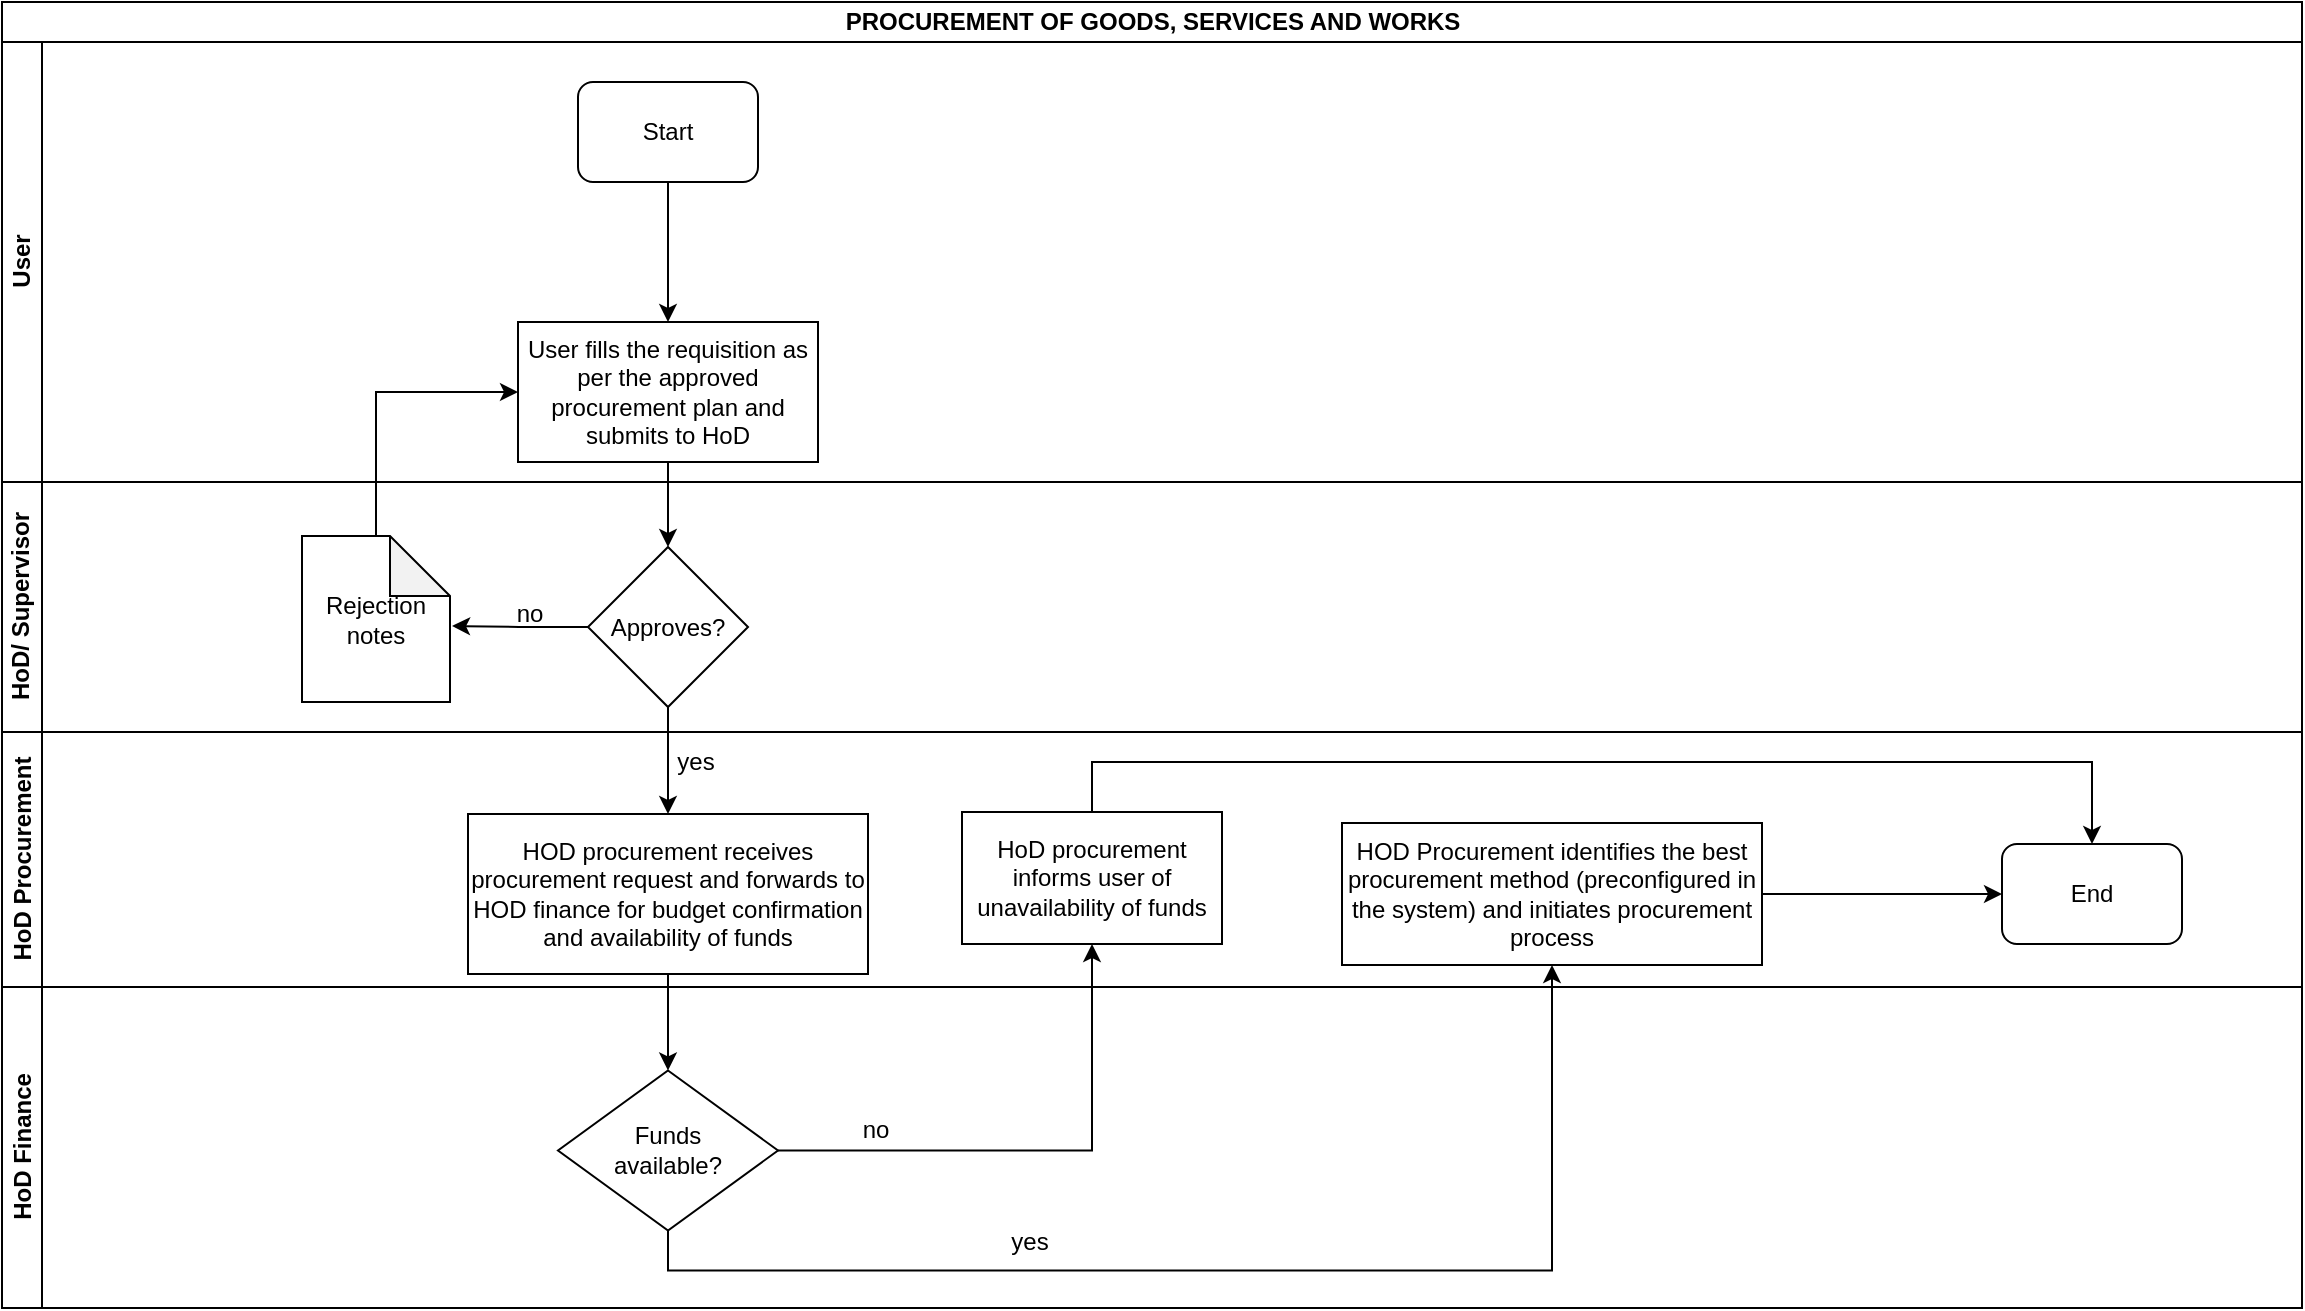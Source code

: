 <mxfile version="13.10.9" type="github">
  <diagram id="Sd2J0G0NBRkxR6U1vvkr" name="Page-1">
    <mxGraphModel dx="1038" dy="547" grid="1" gridSize="10" guides="1" tooltips="1" connect="1" arrows="1" fold="1" page="1" pageScale="1" pageWidth="1169" pageHeight="827" math="0" shadow="0">
      <root>
        <mxCell id="0" />
        <mxCell id="1" parent="0" />
        <mxCell id="flzx41_5z4-G3iRaBKRd-2" value="PROCUREMENT OF GOODS, SERVICES AND WORKS" style="swimlane;html=1;childLayout=stackLayout;resizeParent=1;resizeParentMax=0;horizontal=1;startSize=20;horizontalStack=0;" vertex="1" parent="1">
          <mxGeometry x="10" y="10" width="1150" height="653" as="geometry" />
        </mxCell>
        <mxCell id="flzx41_5z4-G3iRaBKRd-3" value="User" style="swimlane;html=1;startSize=20;horizontal=0;" vertex="1" parent="flzx41_5z4-G3iRaBKRd-2">
          <mxGeometry y="20" width="1150" height="220" as="geometry" />
        </mxCell>
        <mxCell id="flzx41_5z4-G3iRaBKRd-7" value="Start" style="rounded=1;whiteSpace=wrap;html=1;" vertex="1" parent="flzx41_5z4-G3iRaBKRd-3">
          <mxGeometry x="288" y="20" width="90" height="50" as="geometry" />
        </mxCell>
        <mxCell id="flzx41_5z4-G3iRaBKRd-10" value="User fills the requisition as per the approved procurement plan and submits to HoD" style="rounded=0;whiteSpace=wrap;html=1;" vertex="1" parent="flzx41_5z4-G3iRaBKRd-3">
          <mxGeometry x="258" y="140" width="150" height="70" as="geometry" />
        </mxCell>
        <mxCell id="flzx41_5z4-G3iRaBKRd-9" value="" style="edgeStyle=orthogonalEdgeStyle;rounded=0;orthogonalLoop=1;jettySize=auto;html=1;entryX=0.5;entryY=0;entryDx=0;entryDy=0;" edge="1" parent="flzx41_5z4-G3iRaBKRd-3" source="flzx41_5z4-G3iRaBKRd-7" target="flzx41_5z4-G3iRaBKRd-10">
          <mxGeometry relative="1" as="geometry">
            <mxPoint x="333" y="145" as="targetPoint" />
          </mxGeometry>
        </mxCell>
        <mxCell id="flzx41_5z4-G3iRaBKRd-12" value="" style="edgeStyle=orthogonalEdgeStyle;rounded=0;orthogonalLoop=1;jettySize=auto;html=1;" edge="1" parent="flzx41_5z4-G3iRaBKRd-2" source="flzx41_5z4-G3iRaBKRd-10" target="flzx41_5z4-G3iRaBKRd-13">
          <mxGeometry relative="1" as="geometry">
            <mxPoint x="333" y="300" as="targetPoint" />
          </mxGeometry>
        </mxCell>
        <mxCell id="flzx41_5z4-G3iRaBKRd-15" value="" style="edgeStyle=orthogonalEdgeStyle;rounded=0;orthogonalLoop=1;jettySize=auto;html=1;" edge="1" parent="flzx41_5z4-G3iRaBKRd-2" source="flzx41_5z4-G3iRaBKRd-13" target="flzx41_5z4-G3iRaBKRd-14">
          <mxGeometry relative="1" as="geometry" />
        </mxCell>
        <mxCell id="flzx41_5z4-G3iRaBKRd-22" value="" style="edgeStyle=orthogonalEdgeStyle;rounded=0;orthogonalLoop=1;jettySize=auto;html=1;entryX=0;entryY=0.5;entryDx=0;entryDy=0;" edge="1" parent="flzx41_5z4-G3iRaBKRd-2" source="flzx41_5z4-G3iRaBKRd-17" target="flzx41_5z4-G3iRaBKRd-10">
          <mxGeometry relative="1" as="geometry">
            <mxPoint x="187" y="185.5" as="targetPoint" />
            <Array as="points">
              <mxPoint x="187" y="195" />
            </Array>
          </mxGeometry>
        </mxCell>
        <mxCell id="flzx41_5z4-G3iRaBKRd-24" value="" style="edgeStyle=orthogonalEdgeStyle;rounded=0;orthogonalLoop=1;jettySize=auto;html=1;" edge="1" parent="flzx41_5z4-G3iRaBKRd-2" source="flzx41_5z4-G3iRaBKRd-14" target="flzx41_5z4-G3iRaBKRd-23">
          <mxGeometry relative="1" as="geometry" />
        </mxCell>
        <mxCell id="flzx41_5z4-G3iRaBKRd-26" value="" style="edgeStyle=orthogonalEdgeStyle;rounded=0;orthogonalLoop=1;jettySize=auto;html=1;exitX=0.5;exitY=1;exitDx=0;exitDy=0;" edge="1" parent="flzx41_5z4-G3iRaBKRd-2" source="flzx41_5z4-G3iRaBKRd-23" target="flzx41_5z4-G3iRaBKRd-25">
          <mxGeometry relative="1" as="geometry" />
        </mxCell>
        <mxCell id="flzx41_5z4-G3iRaBKRd-4" value="HoD/ Supervisor" style="swimlane;html=1;startSize=20;horizontal=0;" vertex="1" parent="flzx41_5z4-G3iRaBKRd-2">
          <mxGeometry y="240" width="1150" height="125" as="geometry" />
        </mxCell>
        <mxCell id="flzx41_5z4-G3iRaBKRd-13" value="Approves?" style="rhombus;whiteSpace=wrap;html=1;" vertex="1" parent="flzx41_5z4-G3iRaBKRd-4">
          <mxGeometry x="293" y="32.5" width="80" height="80" as="geometry" />
        </mxCell>
        <mxCell id="flzx41_5z4-G3iRaBKRd-17" value="Rejection notes" style="shape=note;whiteSpace=wrap;html=1;backgroundOutline=1;darkOpacity=0.05;" vertex="1" parent="flzx41_5z4-G3iRaBKRd-4">
          <mxGeometry x="150" y="27" width="74" height="83" as="geometry" />
        </mxCell>
        <mxCell id="flzx41_5z4-G3iRaBKRd-19" value="" style="edgeStyle=orthogonalEdgeStyle;rounded=0;orthogonalLoop=1;jettySize=auto;html=1;entryX=1.014;entryY=0.542;entryDx=0;entryDy=0;entryPerimeter=0;exitX=0;exitY=0.5;exitDx=0;exitDy=0;" edge="1" parent="flzx41_5z4-G3iRaBKRd-4" source="flzx41_5z4-G3iRaBKRd-13" target="flzx41_5z4-G3iRaBKRd-17">
          <mxGeometry relative="1" as="geometry">
            <mxPoint x="293" y="75.5" as="sourcePoint" />
            <mxPoint x="244" y="90" as="targetPoint" />
          </mxGeometry>
        </mxCell>
        <mxCell id="flzx41_5z4-G3iRaBKRd-5" value="HoD Procurement" style="swimlane;html=1;startSize=20;horizontal=0;" vertex="1" parent="flzx41_5z4-G3iRaBKRd-2">
          <mxGeometry y="365" width="1150" height="127.5" as="geometry" />
        </mxCell>
        <mxCell id="flzx41_5z4-G3iRaBKRd-14" value="HOD procurement receives procurement request and forwards to HOD finance for budget confirmation and availability of funds" style="whiteSpace=wrap;html=1;" vertex="1" parent="flzx41_5z4-G3iRaBKRd-5">
          <mxGeometry x="233" y="41" width="200" height="80" as="geometry" />
        </mxCell>
        <mxCell id="flzx41_5z4-G3iRaBKRd-16" value="yes" style="text;html=1;strokeColor=none;fillColor=none;align=center;verticalAlign=middle;whiteSpace=wrap;rounded=0;" vertex="1" parent="flzx41_5z4-G3iRaBKRd-5">
          <mxGeometry x="327" y="5" width="40" height="20" as="geometry" />
        </mxCell>
        <mxCell id="flzx41_5z4-G3iRaBKRd-25" value="HOD Procurement identifies the best procurement method (preconfigured in the system) and initiates procurement process" style="whiteSpace=wrap;html=1;" vertex="1" parent="flzx41_5z4-G3iRaBKRd-5">
          <mxGeometry x="670" y="45.5" width="210" height="71" as="geometry" />
        </mxCell>
        <mxCell id="flzx41_5z4-G3iRaBKRd-29" value="End" style="rounded=1;whiteSpace=wrap;html=1;" vertex="1" parent="flzx41_5z4-G3iRaBKRd-5">
          <mxGeometry x="1000" y="56" width="90" height="50" as="geometry" />
        </mxCell>
        <mxCell id="flzx41_5z4-G3iRaBKRd-28" value="" style="edgeStyle=orthogonalEdgeStyle;rounded=0;orthogonalLoop=1;jettySize=auto;html=1;entryX=0;entryY=0.5;entryDx=0;entryDy=0;" edge="1" parent="flzx41_5z4-G3iRaBKRd-5" source="flzx41_5z4-G3iRaBKRd-25" target="flzx41_5z4-G3iRaBKRd-29">
          <mxGeometry relative="1" as="geometry">
            <mxPoint x="1005" y="81" as="targetPoint" />
          </mxGeometry>
        </mxCell>
        <mxCell id="flzx41_5z4-G3iRaBKRd-31" value="HoD procurement informs user of unavailability of funds" style="whiteSpace=wrap;html=1;" vertex="1" parent="flzx41_5z4-G3iRaBKRd-5">
          <mxGeometry x="480" y="40" width="130" height="66" as="geometry" />
        </mxCell>
        <mxCell id="flzx41_5z4-G3iRaBKRd-35" value="" style="edgeStyle=orthogonalEdgeStyle;rounded=0;orthogonalLoop=1;jettySize=auto;html=1;entryX=0.5;entryY=0;entryDx=0;entryDy=0;" edge="1" parent="flzx41_5z4-G3iRaBKRd-5" source="flzx41_5z4-G3iRaBKRd-31" target="flzx41_5z4-G3iRaBKRd-29">
          <mxGeometry relative="1" as="geometry">
            <mxPoint x="545" y="-33" as="targetPoint" />
            <Array as="points">
              <mxPoint x="545" y="15" />
              <mxPoint x="1045" y="15" />
            </Array>
          </mxGeometry>
        </mxCell>
        <mxCell id="flzx41_5z4-G3iRaBKRd-6" value="HoD Finance" style="swimlane;html=1;startSize=20;horizontal=0;" vertex="1" parent="flzx41_5z4-G3iRaBKRd-2">
          <mxGeometry y="492.5" width="1150" height="160.5" as="geometry" />
        </mxCell>
        <mxCell id="flzx41_5z4-G3iRaBKRd-23" value="&lt;div&gt;Funds &lt;br&gt;&lt;/div&gt;&lt;div&gt;available?&lt;/div&gt;" style="rhombus;whiteSpace=wrap;html=1;" vertex="1" parent="flzx41_5z4-G3iRaBKRd-6">
          <mxGeometry x="278" y="41.75" width="110" height="80" as="geometry" />
        </mxCell>
        <mxCell id="flzx41_5z4-G3iRaBKRd-30" value="yes" style="text;html=1;strokeColor=none;fillColor=none;align=center;verticalAlign=middle;whiteSpace=wrap;rounded=0;" vertex="1" parent="flzx41_5z4-G3iRaBKRd-6">
          <mxGeometry x="494" y="117.5" width="40" height="20" as="geometry" />
        </mxCell>
        <mxCell id="flzx41_5z4-G3iRaBKRd-32" value="" style="edgeStyle=orthogonalEdgeStyle;rounded=0;orthogonalLoop=1;jettySize=auto;html=1;" edge="1" parent="flzx41_5z4-G3iRaBKRd-2" source="flzx41_5z4-G3iRaBKRd-23" target="flzx41_5z4-G3iRaBKRd-31">
          <mxGeometry relative="1" as="geometry" />
        </mxCell>
        <mxCell id="flzx41_5z4-G3iRaBKRd-20" value="no" style="text;html=1;strokeColor=none;fillColor=none;align=center;verticalAlign=middle;whiteSpace=wrap;rounded=0;" vertex="1" parent="1">
          <mxGeometry x="254" y="306" width="40" height="20" as="geometry" />
        </mxCell>
        <mxCell id="flzx41_5z4-G3iRaBKRd-33" value="no" style="text;html=1;strokeColor=none;fillColor=none;align=center;verticalAlign=middle;whiteSpace=wrap;rounded=0;" vertex="1" parent="1">
          <mxGeometry x="427" y="564" width="40" height="20" as="geometry" />
        </mxCell>
      </root>
    </mxGraphModel>
  </diagram>
</mxfile>

